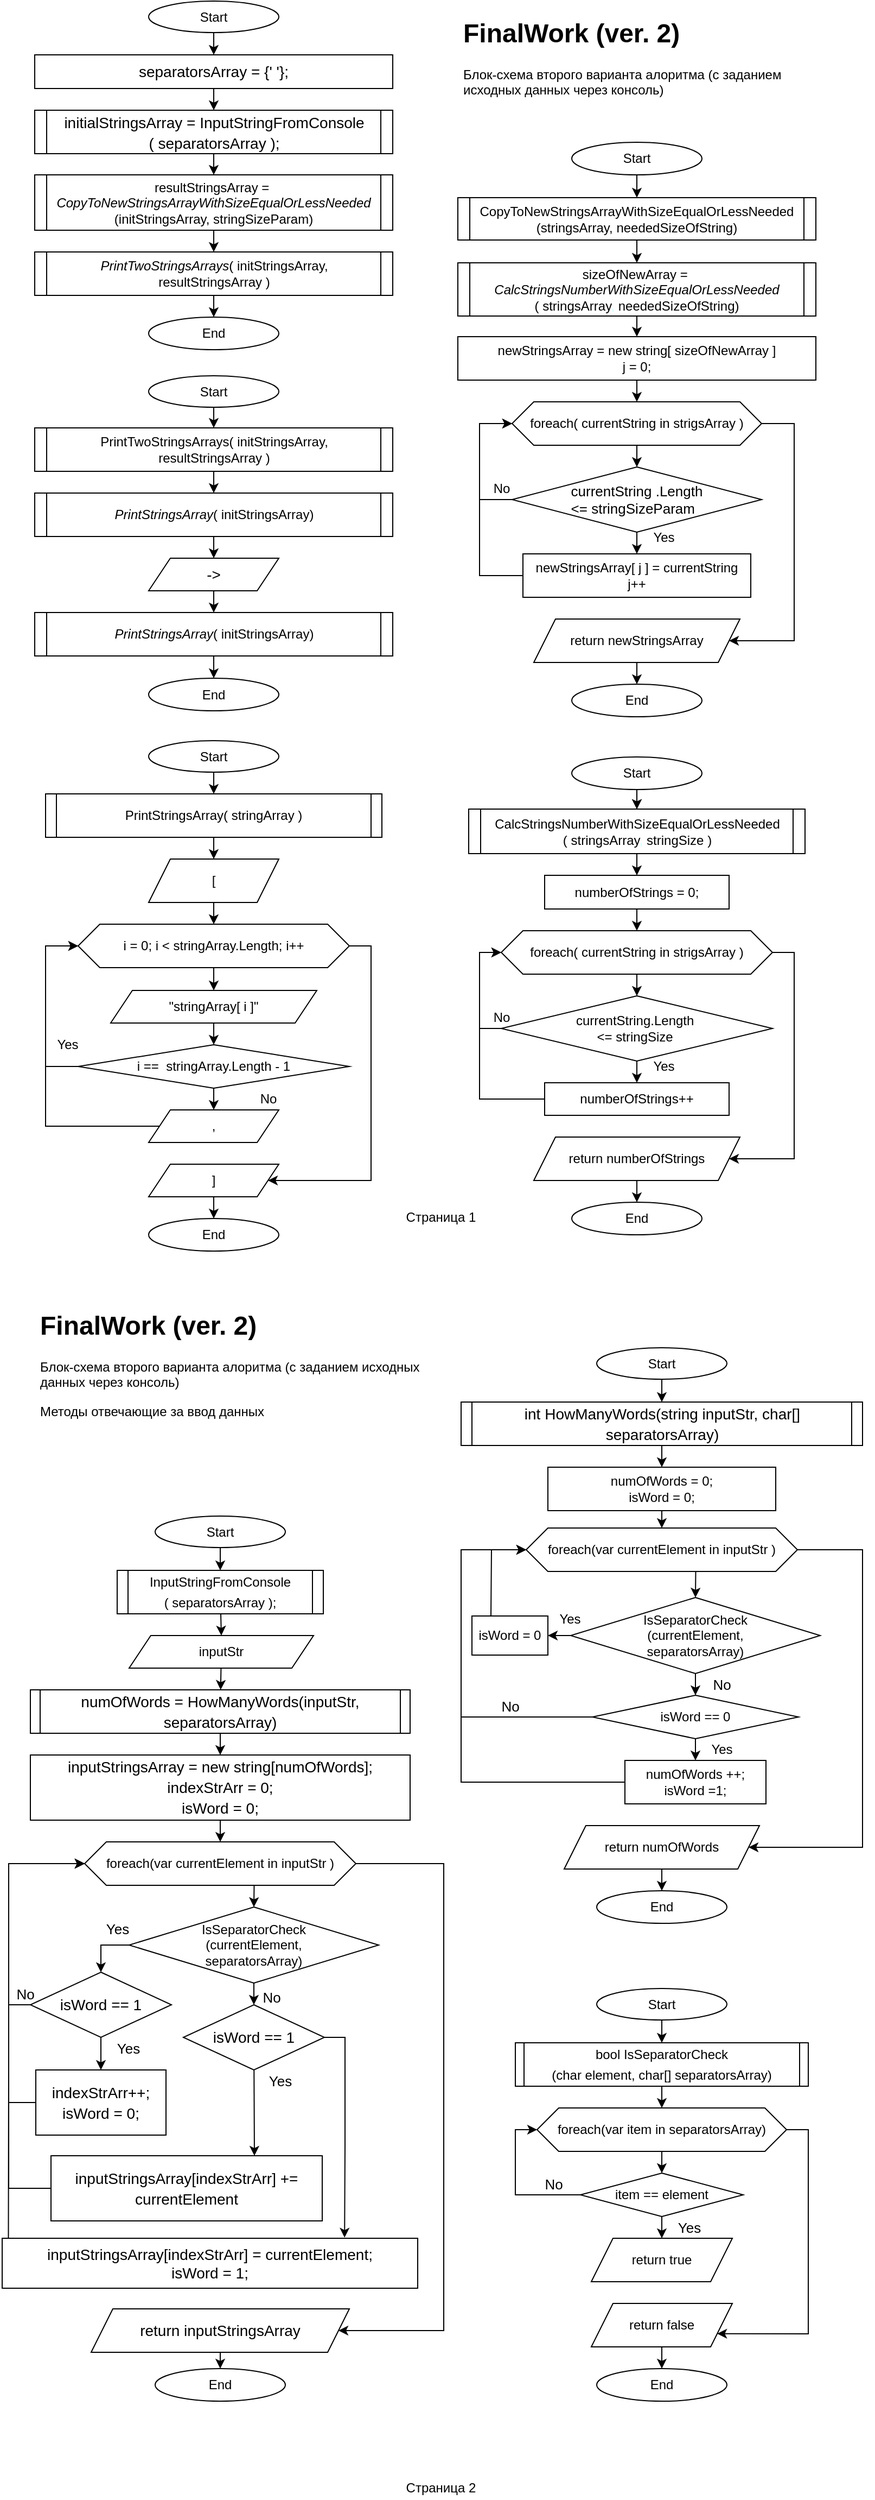 <mxfile version="16.5.1" type="device"><diagram id="_N6Oebj4FopppDtfHM_m" name="Page-1"><mxGraphModel dx="1566" dy="2202" grid="1" gridSize="10" guides="1" tooltips="1" connect="1" arrows="1" fold="1" page="1" pageScale="1" pageWidth="827" pageHeight="1169" math="0" shadow="0"><root><mxCell id="0"/><mxCell id="1" parent="0"/><mxCell id="147" value="" style="group;rounded=0;fontFamily=Helvetica;" parent="1" vertex="1" connectable="0"><mxGeometry x="440" y="-464" width="310" height="440" as="geometry"/></mxCell><mxCell id="9" value="&lt;span class=&quot;pl-en&quot;&gt;CalcStringsNumberWithSizeEqualOrLessNeeded&lt;br&gt;&lt;/span&gt;( stringsArray&lt;span style=&quot;color: rgb(204, 255, 255);&quot;&gt;,&amp;nbsp;&lt;/span&gt;&lt;span style=&quot;&quot;&gt;stringSize&amp;nbsp;&lt;/span&gt;)" style="shape=process;whiteSpace=wrap;html=1;backgroundOutline=1;size=0.034;rounded=0;fontFamily=Helvetica;" parent="147" vertex="1"><mxGeometry y="48" width="310" height="41" as="geometry"/></mxCell><mxCell id="24" value="numberOfStrings = 0;" style="whiteSpace=wrap;html=1;rounded=0;fontFamily=Helvetica;" parent="147" vertex="1"><mxGeometry x="70" y="109" width="170" height="31" as="geometry"/></mxCell><mxCell id="25" value="" style="edgeStyle=none;html=1;fontSize=12;rounded=0;fontFamily=Helvetica;" parent="147" source="9" target="24" edge="1"><mxGeometry relative="1" as="geometry"/></mxCell><mxCell id="30" value="foreach( currentString in strigsArray )" style="shape=hexagon;perimeter=hexagonPerimeter2;whiteSpace=wrap;html=1;fixedSize=1;labelBackgroundColor=none;fontSize=12;rounded=0;fontFamily=Helvetica;" parent="147" vertex="1"><mxGeometry x="30" y="160" width="250" height="40" as="geometry"/></mxCell><mxCell id="31" value="" style="edgeStyle=none;html=1;fontSize=12;rounded=0;fontFamily=Helvetica;" parent="147" source="24" target="30" edge="1"><mxGeometry relative="1" as="geometry"/></mxCell><mxCell id="42" style="edgeStyle=none;html=1;fontSize=12;exitX=0;exitY=0.5;exitDx=0;exitDy=0;entryX=0;entryY=0.5;entryDx=0;entryDy=0;rounded=0;fontFamily=Helvetica;" parent="147" source="32" target="30" edge="1"><mxGeometry relative="1" as="geometry"><mxPoint x="40" y="180" as="targetPoint"/><Array as="points"><mxPoint x="10" y="250"/><mxPoint x="10" y="180"/></Array></mxGeometry></mxCell><mxCell id="32" value="currentString.Length&amp;nbsp;&lt;br&gt;&amp;lt;=&amp;nbsp;&lt;span style=&quot;&quot;&gt;stringSize&lt;/span&gt;&amp;nbsp;" style="rhombus;whiteSpace=wrap;html=1;labelBackgroundColor=none;rounded=0;fontFamily=Helvetica;" parent="147" vertex="1"><mxGeometry x="30" y="220" width="250" height="60" as="geometry"/></mxCell><mxCell id="33" value="" style="edgeStyle=none;html=1;fontSize=12;rounded=0;fontFamily=Helvetica;" parent="147" source="30" target="32" edge="1"><mxGeometry relative="1" as="geometry"/></mxCell><mxCell id="45" style="edgeStyle=none;html=1;entryX=0;entryY=0.5;entryDx=0;entryDy=0;fontSize=12;exitX=0;exitY=0.5;exitDx=0;exitDy=0;rounded=0;fontFamily=Helvetica;" parent="147" source="34" target="30" edge="1"><mxGeometry relative="1" as="geometry"><Array as="points"><mxPoint x="10" y="315"/><mxPoint x="10" y="270"/><mxPoint x="10" y="220"/><mxPoint x="10" y="180"/></Array></mxGeometry></mxCell><mxCell id="34" value="&lt;span&gt;numberOfStrings++&lt;/span&gt;" style="whiteSpace=wrap;html=1;labelBackgroundColor=none;rounded=0;fontFamily=Helvetica;" parent="147" vertex="1"><mxGeometry x="70" y="300" width="170" height="30" as="geometry"/></mxCell><mxCell id="35" value="" style="edgeStyle=none;html=1;fontSize=12;rounded=0;fontFamily=Helvetica;" parent="147" source="32" target="34" edge="1"><mxGeometry relative="1" as="geometry"/></mxCell><mxCell id="36" value="Yes" style="text;html=1;strokeColor=none;fillColor=none;align=center;verticalAlign=middle;whiteSpace=wrap;rounded=0;labelBackgroundColor=none;fontSize=12;fontFamily=Helvetica;" parent="147" vertex="1"><mxGeometry x="150" y="270" width="60" height="30" as="geometry"/></mxCell><mxCell id="44" value="No" style="text;html=1;align=center;verticalAlign=middle;resizable=0;points=[];autosize=1;strokeColor=none;fillColor=none;fontSize=12;rounded=0;fontFamily=Helvetica;" parent="147" vertex="1"><mxGeometry x="15" y="230" width="30" height="20" as="geometry"/></mxCell><mxCell id="49" value="return numberOfStrings" style="shape=parallelogram;perimeter=parallelogramPerimeter;whiteSpace=wrap;html=1;fixedSize=1;labelBackgroundColor=none;rounded=0;fontFamily=Helvetica;" parent="147" vertex="1"><mxGeometry x="60" y="350" width="190" height="40" as="geometry"/></mxCell><mxCell id="50" value="" style="edgeStyle=none;html=1;fontSize=12;rounded=0;fontFamily=Helvetica;" parent="147" source="30" target="49" edge="1"><mxGeometry relative="1" as="geometry"><Array as="points"><mxPoint x="300" y="180"/><mxPoint x="300" y="270"/><mxPoint x="300" y="370"/></Array></mxGeometry></mxCell><mxCell id="61" value="" style="edgeStyle=none;html=1;fontSize=12;rounded=0;fontFamily=Helvetica;" parent="147" source="55" target="9" edge="1"><mxGeometry relative="1" as="geometry"/></mxCell><mxCell id="62" value="" style="edgeStyle=none;html=1;fontSize=12;rounded=0;fontFamily=Helvetica;" parent="147" source="55" target="9" edge="1"><mxGeometry relative="1" as="geometry"/></mxCell><mxCell id="55" value="Start" style="ellipse;whiteSpace=wrap;html=1;rounded=0;fontFamily=Helvetica;" parent="147" vertex="1"><mxGeometry x="95" width="120" height="30" as="geometry"/></mxCell><mxCell id="57" value="End" style="ellipse;whiteSpace=wrap;html=1;rounded=0;fontFamily=Helvetica;" parent="147" vertex="1"><mxGeometry x="95" y="410" width="120" height="30" as="geometry"/></mxCell><mxCell id="58" value="" style="edgeStyle=none;html=1;fontSize=12;rounded=0;fontFamily=Helvetica;" parent="147" source="49" target="57" edge="1"><mxGeometry relative="1" as="geometry"/></mxCell><mxCell id="148" value="" style="group;rounded=0;fontFamily=Helvetica;" parent="1" vertex="1" connectable="0"><mxGeometry x="430" y="-1030" width="330" height="529" as="geometry"/></mxCell><mxCell id="5" value="&lt;p&gt;&lt;span class=&quot;pl-en&quot;&gt;&lt;span class=&quot;pl-en&quot;&gt;sizeOfNewArray&lt;/span&gt;&amp;nbsp;=&amp;nbsp;&lt;br&gt;&lt;/span&gt;&lt;span class=&quot;pl-en&quot;&gt;&lt;i&gt;CalcStringsNumberWithSizeEqualOrLessNeeded&lt;br&gt;&lt;/i&gt;&lt;/span&gt;( stringsArray&lt;span style=&quot;color: rgb(204 , 255 , 255)&quot;&gt;,&amp;nbsp;&lt;/span&gt;neededSizeOfString&lt;span&gt;)&lt;/span&gt;&lt;/p&gt;" style="shape=process;whiteSpace=wrap;html=1;backgroundOutline=1;size=0.034;rounded=0;fontFamily=Helvetica;" parent="148" vertex="1"><mxGeometry y="111" width="330" height="49" as="geometry"/></mxCell><mxCell id="134" value="" style="edgeStyle=none;html=1;entryX=0.5;entryY=0;entryDx=0;entryDy=0;rounded=0;fontFamily=Helvetica;" parent="148" source="52" target="5" edge="1"><mxGeometry relative="1" as="geometry"><mxPoint x="165" y="120" as="targetPoint"/></mxGeometry></mxCell><mxCell id="52" value="&lt;span class=&quot;pl-en&quot;&gt;CopyToNewStringsArrayWithSizeEqualOrLessNeeded&lt;/span&gt;&lt;br&gt;(stringsArray,&amp;nbsp;&lt;font style=&quot;font-size: 12px&quot;&gt;neededSizeOfString&lt;/font&gt;&lt;span&gt;)&lt;/span&gt;" style="shape=process;whiteSpace=wrap;html=1;backgroundOutline=1;size=0.034;rounded=0;fontFamily=Helvetica;" parent="148" vertex="1"><mxGeometry y="51" width="330" height="39" as="geometry"/></mxCell><mxCell id="64" value="" style="edgeStyle=none;html=1;fontSize=12;rounded=0;fontFamily=Helvetica;" parent="148" source="63" target="52" edge="1"><mxGeometry relative="1" as="geometry"/></mxCell><mxCell id="63" value="Start" style="ellipse;whiteSpace=wrap;html=1;rounded=0;fontFamily=Helvetica;" parent="148" vertex="1"><mxGeometry x="105" width="120" height="30" as="geometry"/></mxCell><mxCell id="65" value="&lt;span&gt;newStringsArray = new string[&amp;nbsp;&lt;/span&gt;sizeOfNewArray&amp;nbsp;&lt;span&gt;]&lt;br&gt;j = 0;&lt;br&gt;&lt;/span&gt;" style="whiteSpace=wrap;html=1;rounded=0;fontFamily=Helvetica;" parent="148" vertex="1"><mxGeometry y="179" width="330" height="40" as="geometry"/></mxCell><mxCell id="146" value="" style="edgeStyle=none;html=1;rounded=0;fontFamily=Helvetica;" parent="148" source="5" target="65" edge="1"><mxGeometry relative="1" as="geometry"/></mxCell><mxCell id="73" value="foreach( currentString in strigsArray )" style="shape=hexagon;perimeter=hexagonPerimeter2;whiteSpace=wrap;html=1;fixedSize=1;labelBackgroundColor=none;fontSize=12;rounded=0;fontFamily=Helvetica;" parent="148" vertex="1"><mxGeometry x="50" y="239" width="230" height="40" as="geometry"/></mxCell><mxCell id="82" value="" style="edgeStyle=none;html=1;fontSize=12;rounded=0;fontFamily=Helvetica;" parent="148" source="65" target="73" edge="1"><mxGeometry relative="1" as="geometry"/></mxCell><mxCell id="75" style="edgeStyle=none;html=1;fontSize=12;exitX=0;exitY=0.5;exitDx=0;exitDy=0;entryX=0;entryY=0.5;entryDx=0;entryDy=0;rounded=0;fontFamily=Helvetica;" parent="148" source="76" target="73" edge="1"><mxGeometry relative="1" as="geometry"><mxPoint x="50" y="259" as="targetPoint"/><Array as="points"><mxPoint x="20" y="329"/><mxPoint x="20" y="259"/></Array></mxGeometry></mxCell><mxCell id="76" value="&lt;font style=&quot;font-size: 13px&quot;&gt;currentString&amp;nbsp;.Length &amp;lt;=&amp;nbsp;stringSizeParam&amp;nbsp;&amp;nbsp;&lt;/font&gt;" style="rhombus;whiteSpace=wrap;html=1;labelBackgroundColor=none;rounded=0;fontFamily=Helvetica;" parent="148" vertex="1"><mxGeometry x="50" y="299" width="230" height="60" as="geometry"/></mxCell><mxCell id="71" value="" style="edgeStyle=none;html=1;fontSize=12;rounded=0;fontFamily=Helvetica;" parent="148" source="73" target="76" edge="1"><mxGeometry relative="1" as="geometry"/></mxCell><mxCell id="77" style="edgeStyle=none;html=1;entryX=0;entryY=0.5;entryDx=0;entryDy=0;fontSize=12;exitX=0;exitY=0.5;exitDx=0;exitDy=0;rounded=0;fontFamily=Helvetica;" parent="148" source="78" target="73" edge="1"><mxGeometry relative="1" as="geometry"><Array as="points"><mxPoint x="20" y="399"/><mxPoint x="20" y="349"/><mxPoint x="20" y="299"/><mxPoint x="20" y="259"/></Array></mxGeometry></mxCell><mxCell id="78" value="newStringsArray[ j ] = currentString&lt;br&gt;j++" style="whiteSpace=wrap;html=1;labelBackgroundColor=none;rounded=0;fontFamily=Helvetica;" parent="148" vertex="1"><mxGeometry x="60" y="379" width="210" height="40" as="geometry"/></mxCell><mxCell id="74" value="" style="edgeStyle=none;html=1;fontSize=12;rounded=0;fontFamily=Helvetica;" parent="148" source="76" target="78" edge="1"><mxGeometry relative="1" as="geometry"/></mxCell><mxCell id="79" value="Yes" style="text;html=1;strokeColor=none;fillColor=none;align=center;verticalAlign=middle;whiteSpace=wrap;rounded=0;labelBackgroundColor=none;fontSize=12;fontFamily=Helvetica;" parent="148" vertex="1"><mxGeometry x="160" y="349" width="60" height="30" as="geometry"/></mxCell><mxCell id="80" value="No" style="text;html=1;align=center;verticalAlign=middle;resizable=0;points=[];autosize=1;strokeColor=none;fillColor=none;fontSize=12;rounded=0;fontFamily=Helvetica;" parent="148" vertex="1"><mxGeometry x="25" y="309" width="30" height="20" as="geometry"/></mxCell><mxCell id="81" value="return newStringsArray" style="shape=parallelogram;perimeter=parallelogramPerimeter;whiteSpace=wrap;html=1;fixedSize=1;labelBackgroundColor=none;rounded=0;fontFamily=Helvetica;" parent="148" vertex="1"><mxGeometry x="70" y="439" width="190" height="40" as="geometry"/></mxCell><mxCell id="72" value="" style="edgeStyle=none;html=1;fontSize=12;rounded=0;fontFamily=Helvetica;" parent="148" source="73" target="81" edge="1"><mxGeometry relative="1" as="geometry"><Array as="points"><mxPoint x="310" y="259"/><mxPoint x="310" y="349"/><mxPoint x="310" y="459"/></Array></mxGeometry></mxCell><mxCell id="86" value="End" style="ellipse;whiteSpace=wrap;html=1;rounded=0;fontFamily=Helvetica;" parent="148" vertex="1"><mxGeometry x="105" y="499" width="120" height="30" as="geometry"/></mxCell><mxCell id="87" value="" style="edgeStyle=none;html=1;fontSize=12;rounded=0;fontFamily=Helvetica;" parent="148" source="81" target="86" edge="1"><mxGeometry relative="1" as="geometry"/></mxCell><mxCell id="152" value="&lt;h1&gt;FinalWork (ver. 2)&lt;/h1&gt;&lt;p&gt;Блок-схема второго варианта алоритма (с заданием исходных данных через консоль)&lt;/p&gt;" style="text;html=1;strokeColor=none;fillColor=none;spacing=5;spacingTop=-20;whiteSpace=wrap;overflow=hidden;rounded=0;fontFamily=Helvetica;" parent="1" vertex="1"><mxGeometry x="430" y="-1150.5" width="330" height="89.5" as="geometry"/></mxCell><mxCell id="2" value="Start" style="ellipse;whiteSpace=wrap;html=1;rounded=0;fontFamily=Helvetica;" parent="1" vertex="1"><mxGeometry x="145" y="-1160" width="120" height="29" as="geometry"/></mxCell><mxCell id="4" value="" style="edgeStyle=none;html=1;entryX=0.5;entryY=0;entryDx=0;entryDy=0;rounded=0;fontFamily=Helvetica;" parent="1" source="2" target="159" edge="1"><mxGeometry relative="1" as="geometry"><mxPoint x="290" y="-1139.5" as="targetPoint"/></mxGeometry></mxCell><mxCell id="14" value="resultStringsArray =&amp;nbsp;&lt;br&gt;&lt;span class=&quot;pl-en&quot;&gt;&lt;i&gt;CopyToNewStringsArrayWithSizeEqualOrLessNeeded&lt;/i&gt;&lt;/span&gt;&lt;br&gt;(initStringsArray,&amp;nbsp;stringSizeParam)" style="shape=process;whiteSpace=wrap;html=1;backgroundOutline=1;size=0.034;rounded=0;fontFamily=Helvetica;" parent="1" vertex="1"><mxGeometry x="40" y="-1000" width="330" height="51" as="geometry"/></mxCell><mxCell id="128" value="" style="edgeStyle=none;html=1;rounded=0;fontFamily=Helvetica;" parent="1" target="14" edge="1"><mxGeometry relative="1" as="geometry"><mxPoint x="205" y="-1019" as="sourcePoint"/></mxGeometry></mxCell><mxCell id="20" value="&lt;i&gt;PrintTwoStringsArrays&lt;/i&gt;(&amp;nbsp;initStringsArray,&lt;br&gt;resultStringsArray&amp;nbsp;)" style="shape=process;whiteSpace=wrap;html=1;backgroundOutline=1;size=0.032;rounded=0;fontFamily=Helvetica;" parent="1" vertex="1"><mxGeometry x="40" y="-929" width="330" height="40" as="geometry"/></mxCell><mxCell id="132" value="" style="edgeStyle=none;html=1;rounded=0;fontFamily=Helvetica;" parent="1" source="14" target="20" edge="1"><mxGeometry relative="1" as="geometry"/></mxCell><mxCell id="22" value="End" style="ellipse;whiteSpace=wrap;html=1;rounded=0;fontFamily=Helvetica;" parent="1" vertex="1"><mxGeometry x="145" y="-869" width="120" height="30" as="geometry"/></mxCell><mxCell id="133" value="" style="edgeStyle=none;html=1;rounded=0;fontFamily=Helvetica;" parent="1" source="20" target="22" edge="1"><mxGeometry relative="1" as="geometry"/></mxCell><mxCell id="158" value="&lt;div style=&quot;font-size: 14px ; line-height: 19px&quot;&gt;initialStringsArray = InputStringFromConsole&lt;/div&gt;&lt;div style=&quot;font-size: 14px ; line-height: 19px&quot;&gt;( separatorsArray );&lt;/div&gt;" style="shape=process;whiteSpace=wrap;html=1;backgroundOutline=1;size=0.032;rounded=0;fontFamily=Helvetica;" parent="1" vertex="1"><mxGeometry x="40" y="-1059.5" width="330" height="40" as="geometry"/></mxCell><mxCell id="160" style="edgeStyle=none;html=1;entryX=0.5;entryY=0;entryDx=0;entryDy=0;fontFamily=Helvetica;fontColor=#FFFFFF;rounded=0;" parent="1" source="159" target="158" edge="1"><mxGeometry relative="1" as="geometry"/></mxCell><mxCell id="159" value="&lt;div style=&quot;font-size: 14px ; line-height: 19px&quot;&gt;&lt;font color=&quot;#000000&quot;&gt;separatorsArray = {' '};&lt;/font&gt;&lt;/div&gt;" style="rounded=0;whiteSpace=wrap;html=1;labelBackgroundColor=none;fontFamily=Helvetica;fontColor=#FFFFFF;" parent="1" vertex="1"><mxGeometry x="40" y="-1110.5" width="330" height="31" as="geometry"/></mxCell><mxCell id="207" value="" style="group;rounded=0;fontFamily=Helvetica;fontSize=12;" parent="1" vertex="1" connectable="0"><mxGeometry x="403" y="80" width="410" height="530" as="geometry"/></mxCell><mxCell id="230" style="edgeStyle=none;html=1;exitX=0.625;exitY=1;exitDx=0;exitDy=0;entryX=0.5;entryY=0;entryDx=0;entryDy=0;fontFamily=Helvetica;fontSize=13;fontColor=#000000;rounded=0;labelBackgroundColor=none;" parent="207" source="171" target="176" edge="1"><mxGeometry relative="1" as="geometry"/></mxCell><mxCell id="171" value="foreach(var currentElement in&amp;nbsp;&lt;font style=&quot;font-size: 12px&quot;&gt;&lt;span style=&quot;&quot;&gt;inputStr&lt;/span&gt;&amp;nbsp;&lt;/font&gt;)" style="shape=hexagon;perimeter=hexagonPerimeter2;whiteSpace=wrap;html=1;fixedSize=1;labelBackgroundColor=none;fontSize=12;rounded=0;fontColor=#000000;fontFamily=Helvetica;" parent="207" vertex="1"><mxGeometry x="90" y="166" width="250" height="40" as="geometry"/></mxCell><mxCell id="183" style="edgeStyle=none;html=1;entryX=0.5;entryY=0;entryDx=0;entryDy=0;fontFamily=Helvetica;fontSize=12;fontColor=#000000;rounded=0;labelBackgroundColor=none;" parent="207" source="173" target="171" edge="1"><mxGeometry relative="1" as="geometry"/></mxCell><mxCell id="173" value="&lt;span&gt;numOfWords = 0;&lt;br&gt;isWord = 0;&lt;br&gt;&lt;/span&gt;" style="whiteSpace=wrap;html=1;rounded=0;fontFamily=Helvetica;" parent="207" vertex="1"><mxGeometry x="110" y="110" width="210" height="40" as="geometry"/></mxCell><mxCell id="176" value="IsSeparatorCheck&lt;br&gt;(currentElement,&lt;br&gt;separatorsArray)&lt;span style=&quot;&quot;&gt;&lt;br&gt;&lt;/span&gt;" style="rhombus;whiteSpace=wrap;html=1;labelBackgroundColor=none;rounded=0;fontColor=#000000;fontFamily=Helvetica;" parent="207" vertex="1"><mxGeometry x="131" y="230" width="230" height="70" as="geometry"/></mxCell><mxCell id="190" style="edgeStyle=none;html=1;exitX=0;exitY=0.5;exitDx=0;exitDy=0;entryX=0;entryY=0.5;entryDx=0;entryDy=0;fontFamily=Helvetica;fontSize=12;fontColor=#000000;rounded=0;labelBackgroundColor=none;" parent="207" source="179" target="171" edge="1"><mxGeometry relative="1" as="geometry"><Array as="points"><mxPoint x="30" y="400"/><mxPoint x="30" y="300"/><mxPoint x="30" y="186"/></Array></mxGeometry></mxCell><mxCell id="179" value="&lt;span&gt;numOfWords ++;&lt;br&gt;isWord =1;&lt;br&gt;&lt;/span&gt;" style="whiteSpace=wrap;html=1;rounded=0;fontColor=#000000;labelBackgroundColor=none;fontFamily=Helvetica;" parent="207" vertex="1"><mxGeometry x="181" y="380" width="130" height="40" as="geometry"/></mxCell><mxCell id="182" style="edgeStyle=none;html=1;exitX=0.5;exitY=1;exitDx=0;exitDy=0;entryX=0.5;entryY=0;entryDx=0;entryDy=0;fontFamily=Helvetica;fontSize=12;fontColor=#000000;rounded=0;labelBackgroundColor=none;" parent="207" source="180" target="179" edge="1"><mxGeometry relative="1" as="geometry"/></mxCell><mxCell id="189" style="edgeStyle=none;html=1;exitX=0;exitY=0.5;exitDx=0;exitDy=0;fontFamily=Helvetica;fontSize=12;fontColor=#000000;entryX=0;entryY=0.5;entryDx=0;entryDy=0;rounded=0;labelBackgroundColor=none;" parent="207" source="180" target="171" edge="1"><mxGeometry relative="1" as="geometry"><mxPoint x="90" y="190" as="targetPoint"/><Array as="points"><mxPoint x="30" y="340"/><mxPoint x="30" y="270"/><mxPoint x="30" y="186"/></Array></mxGeometry></mxCell><mxCell id="180" value="isWord == 0" style="rhombus;whiteSpace=wrap;html=1;labelBackgroundColor=none;rounded=0;fontColor=#000000;fontFamily=Helvetica;" parent="207" vertex="1"><mxGeometry x="151" y="320" width="190" height="40" as="geometry"/></mxCell><mxCell id="181" style="edgeStyle=none;html=1;entryX=0.5;entryY=0;entryDx=0;entryDy=0;fontFamily=Helvetica;fontSize=12;fontColor=#000000;rounded=0;labelBackgroundColor=none;" parent="207" source="176" target="180" edge="1"><mxGeometry relative="1" as="geometry"/></mxCell><mxCell id="184" value="Yes" style="text;html=1;align=center;verticalAlign=middle;resizable=0;points=[];autosize=1;strokeColor=none;fillColor=none;fontSize=12;fontFamily=Helvetica;fontColor=#000000;rounded=0;labelBackgroundColor=none;" parent="207" vertex="1"><mxGeometry x="110" y="240" width="40" height="20" as="geometry"/></mxCell><mxCell id="185" value="Yes" style="text;html=1;align=center;verticalAlign=middle;resizable=0;points=[];autosize=1;strokeColor=none;fillColor=none;fontSize=12;fontFamily=Helvetica;fontColor=#000000;rounded=0;labelBackgroundColor=none;" parent="207" vertex="1"><mxGeometry x="250" y="360" width="40" height="20" as="geometry"/></mxCell><mxCell id="188" style="edgeStyle=none;html=1;exitX=0.25;exitY=0;exitDx=0;exitDy=0;entryX=0;entryY=0.5;entryDx=0;entryDy=0;fontFamily=Helvetica;fontSize=12;fontColor=#000000;rounded=0;labelBackgroundColor=none;" parent="207" source="186" target="171" edge="1"><mxGeometry relative="1" as="geometry"><Array as="points"><mxPoint x="58" y="186"/></Array></mxGeometry></mxCell><mxCell id="186" value="&lt;span style=&quot;font-size: 12px; font-style: normal; font-weight: 400; letter-spacing: normal; text-align: center; text-indent: 0px; text-transform: none; word-spacing: 0px; display: inline; float: none;&quot;&gt;isWord = 0&lt;/span&gt;" style="whiteSpace=wrap;html=1;labelBackgroundColor=none;rounded=0;fontColor=#000000;fontFamily=Helvetica;" parent="207" vertex="1"><mxGeometry x="40" y="247" width="70" height="36" as="geometry"/></mxCell><mxCell id="187" value="" style="edgeStyle=none;html=1;fontFamily=Helvetica;fontSize=12;fontColor=#000000;rounded=0;labelBackgroundColor=none;" parent="207" source="176" target="186" edge="1"><mxGeometry relative="1" as="geometry"/></mxCell><mxCell id="195" style="edgeStyle=none;html=1;entryX=0.5;entryY=0;entryDx=0;entryDy=0;fontFamily=Helvetica;fontSize=12;fontColor=#FFFFFF;rounded=0;" parent="207" source="194" target="173" edge="1"><mxGeometry relative="1" as="geometry"/></mxCell><mxCell id="194" value="&lt;div style=&quot;font-size: 14px; line-height: 19px;&quot;&gt;&lt;font color=&quot;#000000&quot;&gt;int HowManyWords(string inputStr, char[] separatorsArray)&lt;/font&gt;&lt;/div&gt;" style="shape=process;whiteSpace=wrap;html=1;backgroundOutline=1;labelBackgroundColor=none;fontFamily=Helvetica;fontSize=12;fontColor=#FFFFFF;size=0.026;rounded=0;" parent="207" vertex="1"><mxGeometry x="30" y="50" width="370" height="40" as="geometry"/></mxCell><mxCell id="198" value="" style="edgeStyle=none;html=1;fontFamily=Helvetica;fontSize=12;fontColor=#FFFFFF;rounded=0;" parent="207" source="197" target="194" edge="1"><mxGeometry relative="1" as="geometry"/></mxCell><mxCell id="197" value="Start" style="ellipse;whiteSpace=wrap;html=1;rounded=0;fontFamily=Helvetica;" parent="207" vertex="1"><mxGeometry x="155" width="120" height="29" as="geometry"/></mxCell><mxCell id="199" value="return numOfWords" style="shape=parallelogram;perimeter=parallelogramPerimeter;whiteSpace=wrap;html=1;fixedSize=1;labelBackgroundColor=none;rounded=0;fontColor=#000000;fontFamily=Helvetica;" parent="207" vertex="1"><mxGeometry x="125" y="440" width="180" height="40" as="geometry"/></mxCell><mxCell id="192" value="" style="edgeStyle=none;html=1;fontFamily=Helvetica;fontSize=12;fontColor=#000000;entryX=1;entryY=0.5;entryDx=0;entryDy=0;rounded=0;labelBackgroundColor=none;" parent="207" source="171" target="199" edge="1"><mxGeometry relative="1" as="geometry"><mxPoint x="275" y="470" as="targetPoint"/><Array as="points"><mxPoint x="400" y="186"/><mxPoint x="400" y="360"/><mxPoint x="400" y="460"/></Array><mxPoint x="347" y="186" as="sourcePoint"/></mxGeometry></mxCell><mxCell id="200" value="End" style="ellipse;whiteSpace=wrap;html=1;rounded=0;fontColor=#000000;labelBackgroundColor=none;fontFamily=Helvetica;" parent="207" vertex="1"><mxGeometry x="155" y="500" width="120" height="30" as="geometry"/></mxCell><mxCell id="201" value="" style="edgeStyle=none;html=1;fontFamily=Helvetica;fontSize=12;fontColor=#000000;rounded=0;labelBackgroundColor=none;" parent="207" source="199" target="200" edge="1"><mxGeometry relative="1" as="geometry"/></mxCell><mxCell id="205" value="&lt;font style=&quot;font-size: 13px&quot;&gt;No&lt;/font&gt;" style="text;html=1;align=center;verticalAlign=middle;resizable=0;points=[];autosize=1;strokeColor=none;fillColor=none;fontSize=12;fontFamily=Helvetica;fontColor=#000000;rounded=0;labelBackgroundColor=none;" parent="207" vertex="1"><mxGeometry x="255" y="300" width="30" height="20" as="geometry"/></mxCell><mxCell id="206" value="&lt;font style=&quot;font-size: 13px&quot;&gt;No&lt;/font&gt;" style="text;html=1;align=center;verticalAlign=middle;resizable=0;points=[];autosize=1;strokeColor=none;fillColor=none;fontSize=12;fontFamily=Helvetica;fontColor=#000000;rounded=0;labelBackgroundColor=none;" parent="207" vertex="1"><mxGeometry x="60" y="320" width="30" height="20" as="geometry"/></mxCell><mxCell id="224" value="" style="group;rounded=0;fontColor=#000000;labelBackgroundColor=none;fontFamily=Helvetica;" parent="1" vertex="1" connectable="0"><mxGeometry x="483" y="670" width="270" height="380" as="geometry"/></mxCell><mxCell id="193" value="&lt;div style=&quot;line-height: 19px&quot;&gt;&lt;font&gt;bool IsSeparatorCheck&lt;/font&gt;&lt;/div&gt;&lt;div style=&quot;line-height: 19px&quot;&gt;&lt;font&gt;(char element,&amp;nbsp;&lt;/font&gt;&lt;span&gt;char[] separatorsArray)&lt;/span&gt;&lt;/div&gt;" style="shape=process;whiteSpace=wrap;html=1;backgroundOutline=1;labelBackgroundColor=none;fontFamily=Helvetica;fontSize=12;fontColor=#000000;size=0.03;rounded=0;" parent="224" vertex="1"><mxGeometry y="50" width="270" height="40" as="geometry"/></mxCell><mxCell id="204" value="" style="edgeStyle=none;html=1;fontFamily=Helvetica;fontSize=12;fontColor=#000000;rounded=0;labelBackgroundColor=none;" parent="224" source="196" target="193" edge="1"><mxGeometry relative="1" as="geometry"/></mxCell><mxCell id="196" value="Start" style="ellipse;whiteSpace=wrap;html=1;rounded=0;fontColor=#000000;labelBackgroundColor=none;fontFamily=Helvetica;" parent="224" vertex="1"><mxGeometry x="75" width="120" height="29" as="geometry"/></mxCell><mxCell id="208" value="foreach(var item in&amp;nbsp;separatorsArray)" style="shape=hexagon;perimeter=hexagonPerimeter2;whiteSpace=wrap;html=1;fixedSize=1;labelBackgroundColor=none;fontSize=12;rounded=0;fontColor=#000000;fontFamily=Helvetica;" parent="224" vertex="1"><mxGeometry x="20" y="110" width="230" height="40" as="geometry"/></mxCell><mxCell id="209" value="" style="edgeStyle=none;html=1;fontFamily=Helvetica;fontSize=13;fontColor=#000000;rounded=0;labelBackgroundColor=none;" parent="224" source="193" target="208" edge="1"><mxGeometry relative="1" as="geometry"/></mxCell><mxCell id="215" style="edgeStyle=none;html=1;exitX=0;exitY=0.5;exitDx=0;exitDy=0;entryX=0;entryY=0.5;entryDx=0;entryDy=0;fontFamily=Helvetica;fontSize=13;fontColor=#000000;rounded=0;labelBackgroundColor=none;" parent="224" source="210" target="208" edge="1"><mxGeometry relative="1" as="geometry"><Array as="points"><mxPoint y="190"/><mxPoint y="160"/><mxPoint y="130"/></Array></mxGeometry></mxCell><mxCell id="210" value="item == element" style="rhombus;whiteSpace=wrap;html=1;labelBackgroundColor=none;rounded=0;fontColor=#000000;fontFamily=Helvetica;" parent="224" vertex="1"><mxGeometry x="60" y="170" width="150" height="40" as="geometry"/></mxCell><mxCell id="211" value="" style="edgeStyle=none;html=1;fontFamily=Helvetica;fontSize=13;fontColor=#000000;rounded=0;labelBackgroundColor=none;" parent="224" source="208" target="210" edge="1"><mxGeometry relative="1" as="geometry"/></mxCell><mxCell id="212" value="return true" style="shape=parallelogram;perimeter=parallelogramPerimeter;whiteSpace=wrap;html=1;fixedSize=1;labelBackgroundColor=none;rounded=0;fontColor=#000000;fontFamily=Helvetica;" parent="224" vertex="1"><mxGeometry x="70" y="230" width="130" height="40" as="geometry"/></mxCell><mxCell id="213" value="" style="edgeStyle=none;html=1;fontFamily=Helvetica;fontSize=13;fontColor=#000000;rounded=0;labelBackgroundColor=none;" parent="224" source="210" target="212" edge="1"><mxGeometry relative="1" as="geometry"/></mxCell><mxCell id="214" value="Yes" style="text;html=1;align=center;verticalAlign=middle;resizable=0;points=[];autosize=1;strokeColor=none;fillColor=none;fontSize=13;fontFamily=Helvetica;fontColor=#000000;rounded=0;labelBackgroundColor=none;" parent="224" vertex="1"><mxGeometry x="140" y="210" width="40" height="20" as="geometry"/></mxCell><mxCell id="216" value="No" style="text;html=1;align=center;verticalAlign=middle;resizable=0;points=[];autosize=1;strokeColor=none;fillColor=none;fontSize=13;fontFamily=Helvetica;fontColor=#000000;rounded=0;labelBackgroundColor=none;" parent="224" vertex="1"><mxGeometry x="20" y="170" width="30" height="20" as="geometry"/></mxCell><mxCell id="220" value="return false" style="shape=parallelogram;perimeter=parallelogramPerimeter;whiteSpace=wrap;html=1;fixedSize=1;labelBackgroundColor=none;rounded=0;fontColor=#000000;fontFamily=Helvetica;" parent="224" vertex="1"><mxGeometry x="70" y="290" width="130" height="40" as="geometry"/></mxCell><mxCell id="221" style="edgeStyle=none;html=1;exitX=1;exitY=0.5;exitDx=0;exitDy=0;entryX=1;entryY=0.75;entryDx=0;entryDy=0;fontFamily=Helvetica;fontSize=13;fontColor=#000000;rounded=0;labelBackgroundColor=none;" parent="224" source="208" target="220" edge="1"><mxGeometry relative="1" as="geometry"><Array as="points"><mxPoint x="270" y="130"/><mxPoint x="270" y="240"/><mxPoint x="270" y="318"/></Array></mxGeometry></mxCell><mxCell id="222" value="End" style="ellipse;whiteSpace=wrap;html=1;rounded=0;fontColor=#000000;labelBackgroundColor=none;fontFamily=Helvetica;" parent="224" vertex="1"><mxGeometry x="75" y="350" width="120" height="30" as="geometry"/></mxCell><mxCell id="223" value="" style="edgeStyle=none;html=1;fontFamily=Helvetica;fontSize=13;fontColor=#000000;rounded=0;labelBackgroundColor=none;" parent="224" source="220" target="222" edge="1"><mxGeometry relative="1" as="geometry"/></mxCell><mxCell id="262" value="" style="group;rounded=0;fontColor=#000000;fontFamily=Helvetica;" parent="1" vertex="1" connectable="0"><mxGeometry x="10" y="235" width="407" height="815" as="geometry"/></mxCell><mxCell id="161" value="Start" style="ellipse;whiteSpace=wrap;html=1;rounded=0;fontFamily=Helvetica;" parent="262" vertex="1"><mxGeometry x="141" width="120" height="29" as="geometry"/></mxCell><mxCell id="162" value="&lt;div style=&quot;line-height: 19px&quot;&gt;&lt;font style=&quot;font-size: 12px&quot;&gt;InputStringFromConsole&lt;/font&gt;&lt;/div&gt;&lt;div style=&quot;line-height: 19px&quot;&gt;&lt;font style=&quot;font-size: 12px&quot;&gt;( separatorsArray );&lt;/font&gt;&lt;/div&gt;" style="shape=process;whiteSpace=wrap;html=1;backgroundOutline=1;size=0.053;rounded=0;fontFamily=Helvetica;" parent="262" vertex="1"><mxGeometry x="106" y="50" width="190" height="40" as="geometry"/></mxCell><mxCell id="163" style="edgeStyle=none;html=1;entryX=0.5;entryY=0;entryDx=0;entryDy=0;fontFamily=Helvetica;fontColor=#FFFFFF;rounded=0;" parent="262" source="161" target="162" edge="1"><mxGeometry relative="1" as="geometry"/></mxCell><mxCell id="168" value="&lt;p style=&quot;line-height: 19px;&quot;&gt;&lt;font style=&quot;font-size: 12px&quot; color=&quot;#000000&quot;&gt;inputStr&lt;/font&gt;&lt;/p&gt;" style="shape=parallelogram;perimeter=parallelogramPerimeter;whiteSpace=wrap;html=1;fixedSize=1;labelBackgroundColor=none;fontFamily=Helvetica;fontColor=#FFFFFF;rounded=0;" parent="262" vertex="1"><mxGeometry x="117" y="110" width="170" height="30" as="geometry"/></mxCell><mxCell id="167" style="edgeStyle=none;html=1;entryX=0.5;entryY=0;entryDx=0;entryDy=0;fontFamily=Helvetica;fontColor=#FFFFFF;rounded=0;" parent="262" source="162" target="168" edge="1"><mxGeometry relative="1" as="geometry"><mxPoint x="201" y="110" as="targetPoint"/></mxGeometry></mxCell><mxCell id="225" value="&lt;div style=&quot;font-size: 14px; line-height: 19px;&quot;&gt;&lt;font color=&quot;#000000&quot;&gt;&lt;span style=&quot;&quot;&gt;numOfWords =&amp;nbsp;&lt;/span&gt;HowManyWords(inputStr, separatorsArray)&lt;/font&gt;&lt;/div&gt;" style="shape=process;whiteSpace=wrap;html=1;backgroundOutline=1;labelBackgroundColor=none;fontFamily=Helvetica;fontSize=12;fontColor=#FFFFFF;size=0.026;rounded=0;" parent="262" vertex="1"><mxGeometry x="26" y="160" width="350" height="40" as="geometry"/></mxCell><mxCell id="226" value="" style="edgeStyle=none;html=1;fontFamily=Helvetica;fontSize=13;fontColor=#FFFFFF;rounded=0;" parent="262" source="168" target="225" edge="1"><mxGeometry relative="1" as="geometry"/></mxCell><mxCell id="227" value="&lt;div style=&quot;font-size: 14px; line-height: 19px;&quot;&gt;&lt;font color=&quot;#000000&quot;&gt;inputStringsArray = new string[numOfWords];&lt;/font&gt;&lt;/div&gt;&lt;div style=&quot;font-size: 14px; line-height: 19px;&quot;&gt;&lt;div style=&quot;line-height: 19px;&quot;&gt;&lt;div&gt;&lt;font color=&quot;#000000&quot;&gt;indexStrArr = 0;&lt;/font&gt;&lt;/div&gt;&lt;div&gt;&lt;font color=&quot;#000000&quot;&gt;isWord = 0;&lt;/font&gt;&lt;/div&gt;&lt;/div&gt;&lt;/div&gt;" style="whiteSpace=wrap;html=1;fontColor=#FFFFFF;labelBackgroundColor=none;rounded=0;fontFamily=Helvetica;" parent="262" vertex="1"><mxGeometry x="26" y="220" width="350" height="60" as="geometry"/></mxCell><mxCell id="228" value="" style="edgeStyle=none;html=1;fontFamily=Helvetica;fontSize=13;fontColor=#FFFFFF;rounded=0;" parent="262" source="225" target="227" edge="1"><mxGeometry relative="1" as="geometry"/></mxCell><mxCell id="231" value="foreach(var currentElement in&amp;nbsp;&lt;font style=&quot;font-size: 12px&quot;&gt;&lt;span style=&quot;&quot;&gt;inputStr&lt;/span&gt;&amp;nbsp;&lt;/font&gt;)" style="shape=hexagon;perimeter=hexagonPerimeter2;whiteSpace=wrap;html=1;fixedSize=1;labelBackgroundColor=none;fontSize=12;rounded=0;fontFamily=Helvetica;" parent="262" vertex="1"><mxGeometry x="76" y="300" width="250" height="40" as="geometry"/></mxCell><mxCell id="232" style="edgeStyle=none;html=1;exitX=0.5;exitY=1;exitDx=0;exitDy=0;entryX=0.5;entryY=0;entryDx=0;entryDy=0;fontFamily=Helvetica;fontSize=13;fontColor=#FFFFFF;rounded=0;" parent="262" source="227" target="231" edge="1"><mxGeometry relative="1" as="geometry"/></mxCell><mxCell id="233" value="IsSeparatorCheck&lt;br&gt;(currentElement,&lt;br&gt;separatorsArray)&lt;span style=&quot;&quot;&gt;&lt;br&gt;&lt;/span&gt;" style="rhombus;whiteSpace=wrap;html=1;labelBackgroundColor=none;rounded=0;fontColor=#000000;fontFamily=Helvetica;" parent="262" vertex="1"><mxGeometry x="117" y="360" width="230" height="70" as="geometry"/></mxCell><mxCell id="234" style="edgeStyle=none;html=1;exitX=0.625;exitY=1;exitDx=0;exitDy=0;entryX=0.5;entryY=0;entryDx=0;entryDy=0;fontFamily=Helvetica;fontSize=13;fontColor=#000000;rounded=0;labelBackgroundColor=none;" parent="262" source="231" target="233" edge="1"><mxGeometry relative="1" as="geometry"/></mxCell><mxCell id="243" style="edgeStyle=none;html=1;entryX=0;entryY=0.5;entryDx=0;entryDy=0;fontFamily=Helvetica;fontSize=13;fontColor=#000000;exitX=0;exitY=0.5;exitDx=0;exitDy=0;rounded=0;labelBackgroundColor=none;" parent="262" source="235" target="231" edge="1"><mxGeometry relative="1" as="geometry"><Array as="points"><mxPoint x="6" y="450"/><mxPoint x="6" y="380"/><mxPoint x="6" y="320"/></Array></mxGeometry></mxCell><mxCell id="235" value="&lt;div style=&quot;font-size: 14px; line-height: 19px;&quot;&gt;&lt;font&gt;isWord == 1&lt;/font&gt;&lt;/div&gt;" style="rhombus;whiteSpace=wrap;html=1;labelBackgroundColor=none;fontFamily=Helvetica;fontSize=13;fontColor=#000000;rounded=0;" parent="262" vertex="1"><mxGeometry x="26" y="420" width="130" height="60" as="geometry"/></mxCell><mxCell id="237" style="edgeStyle=none;html=1;entryX=0.5;entryY=0;entryDx=0;entryDy=0;fontFamily=Helvetica;fontSize=13;fontColor=#000000;rounded=0;labelBackgroundColor=none;" parent="262" source="233" target="235" edge="1"><mxGeometry relative="1" as="geometry"><Array as="points"><mxPoint x="91" y="395"/></Array></mxGeometry></mxCell><mxCell id="236" value="&lt;div style=&quot;font-size: 14px; line-height: 19px;&quot;&gt;&lt;font&gt;isWord == 1&lt;/font&gt;&lt;/div&gt;" style="rhombus;whiteSpace=wrap;html=1;labelBackgroundColor=none;fontFamily=Helvetica;fontSize=13;fontColor=#000000;rounded=0;" parent="262" vertex="1"><mxGeometry x="167" y="450" width="130" height="60" as="geometry"/></mxCell><mxCell id="245" style="edgeStyle=none;html=1;exitX=0.5;exitY=1;exitDx=0;exitDy=0;entryX=0.5;entryY=0;entryDx=0;entryDy=0;fontFamily=Helvetica;fontSize=13;fontColor=#000000;rounded=0;labelBackgroundColor=none;" parent="262" source="233" target="236" edge="1"><mxGeometry relative="1" as="geometry"/></mxCell><mxCell id="238" value="Yes" style="text;html=1;align=center;verticalAlign=middle;resizable=0;points=[];autosize=1;strokeColor=none;fillColor=none;fontSize=13;fontFamily=Helvetica;fontColor=#000000;rounded=0;labelBackgroundColor=none;" parent="262" vertex="1"><mxGeometry x="86" y="370" width="40" height="20" as="geometry"/></mxCell><mxCell id="241" style="edgeStyle=none;html=1;exitX=0;exitY=0.5;exitDx=0;exitDy=0;entryX=0;entryY=0.5;entryDx=0;entryDy=0;fontFamily=Helvetica;fontSize=13;fontColor=#000000;rounded=0;labelBackgroundColor=none;" parent="262" source="239" target="231" edge="1"><mxGeometry relative="1" as="geometry"><Array as="points"><mxPoint x="6" y="540"/><mxPoint x="6" y="440"/><mxPoint x="6" y="320"/></Array></mxGeometry></mxCell><mxCell id="239" value="&lt;div style=&quot;font-size: 14px; line-height: 19px;&quot;&gt;&lt;div&gt;&lt;font&gt;indexStrArr++;&lt;/font&gt;&lt;/div&gt;&lt;div&gt;&lt;font&gt;isWord = 0;&lt;/font&gt;&lt;/div&gt;&lt;/div&gt;" style="whiteSpace=wrap;html=1;fontSize=13;fontFamily=Helvetica;fontColor=#000000;labelBackgroundColor=none;rounded=0;" parent="262" vertex="1"><mxGeometry x="31" y="510" width="120" height="60" as="geometry"/></mxCell><mxCell id="240" value="" style="edgeStyle=none;html=1;fontFamily=Helvetica;fontSize=13;fontColor=#000000;rounded=0;labelBackgroundColor=none;" parent="262" source="235" target="239" edge="1"><mxGeometry relative="1" as="geometry"/></mxCell><mxCell id="242" value="Yes" style="text;html=1;align=center;verticalAlign=middle;resizable=0;points=[];autosize=1;strokeColor=none;fillColor=none;fontSize=13;fontFamily=Helvetica;fontColor=#000000;rounded=0;labelBackgroundColor=none;" parent="262" vertex="1"><mxGeometry x="96" y="480" width="40" height="20" as="geometry"/></mxCell><mxCell id="244" value="No" style="text;html=1;align=center;verticalAlign=middle;resizable=0;points=[];autosize=1;strokeColor=none;fillColor=none;fontSize=13;fontFamily=Helvetica;fontColor=#000000;rounded=0;labelBackgroundColor=none;" parent="262" vertex="1"><mxGeometry x="6" y="430" width="30" height="20" as="geometry"/></mxCell><mxCell id="246" value="No" style="text;html=1;align=center;verticalAlign=middle;resizable=0;points=[];autosize=1;strokeColor=none;fillColor=none;fontSize=13;fontFamily=Helvetica;fontColor=#000000;rounded=0;labelBackgroundColor=none;" parent="262" vertex="1"><mxGeometry x="233" y="433" width="30" height="20" as="geometry"/></mxCell><mxCell id="250" style="edgeStyle=none;html=1;entryX=0;entryY=0.5;entryDx=0;entryDy=0;fontFamily=Helvetica;fontSize=13;fontColor=#000000;exitX=0;exitY=0.5;exitDx=0;exitDy=0;rounded=0;labelBackgroundColor=none;" parent="262" source="247" target="231" edge="1"><mxGeometry relative="1" as="geometry"><Array as="points"><mxPoint x="6" y="619"/><mxPoint x="6" y="470"/><mxPoint x="6" y="320"/></Array></mxGeometry></mxCell><mxCell id="247" value="&lt;div style=&quot;font-size: 14px; line-height: 19px;&quot;&gt;&lt;font&gt;inputStringsArray[indexStrArr] += currentElement&lt;/font&gt;&lt;/div&gt;" style="whiteSpace=wrap;html=1;fontSize=13;fontFamily=Helvetica;fontColor=#000000;labelBackgroundColor=none;rounded=0;" parent="262" vertex="1"><mxGeometry x="45" y="589" width="250" height="60" as="geometry"/></mxCell><mxCell id="248" value="" style="edgeStyle=none;html=1;fontFamily=Helvetica;fontSize=13;fontColor=#000000;entryX=0.75;entryY=0;entryDx=0;entryDy=0;rounded=0;labelBackgroundColor=none;" parent="262" source="236" target="247" edge="1"><mxGeometry relative="1" as="geometry"/></mxCell><mxCell id="249" value="Yes" style="text;html=1;align=center;verticalAlign=middle;resizable=0;points=[];autosize=1;strokeColor=none;fillColor=none;fontSize=13;fontFamily=Helvetica;fontColor=#000000;rounded=0;labelBackgroundColor=none;" parent="262" vertex="1"><mxGeometry x="236" y="510" width="40" height="20" as="geometry"/></mxCell><mxCell id="253" style="edgeStyle=none;html=1;exitX=0.015;exitY=0.026;exitDx=0;exitDy=0;entryX=0;entryY=0.5;entryDx=0;entryDy=0;fontFamily=Helvetica;fontSize=13;fontColor=#000000;exitPerimeter=0;rounded=0;labelBackgroundColor=none;" parent="262" source="251" target="231" edge="1"><mxGeometry relative="1" as="geometry"><Array as="points"><mxPoint x="6" y="500"/><mxPoint x="6" y="320"/></Array></mxGeometry></mxCell><mxCell id="251" value="&lt;font&gt;&lt;span style=&quot;font-size: 14px;&quot;&gt;inputStringsArray[indexStrArr] = currentElement;&lt;br&gt;&lt;/span&gt;&lt;span style=&quot;font-size: 14px;&quot;&gt;isWord = 1;&lt;/span&gt;&lt;/font&gt;&lt;span style=&quot;font-size: 14px;&quot;&gt;&lt;br&gt;&lt;/span&gt;" style="whiteSpace=wrap;html=1;fontSize=13;fontFamily=Helvetica;fontColor=#000000;labelBackgroundColor=none;rounded=0;" parent="262" vertex="1"><mxGeometry y="665" width="383" height="46" as="geometry"/></mxCell><mxCell id="252" value="" style="edgeStyle=none;html=1;fontFamily=Helvetica;fontSize=13;fontColor=#000000;exitX=1;exitY=0.5;exitDx=0;exitDy=0;entryX=0.824;entryY=-0.013;entryDx=0;entryDy=0;entryPerimeter=0;rounded=0;labelBackgroundColor=none;" parent="262" source="236" target="251" edge="1"><mxGeometry relative="1" as="geometry"><mxPoint x="316" y="650" as="targetPoint"/><Array as="points"><mxPoint x="316" y="480"/><mxPoint x="316" y="580"/></Array></mxGeometry></mxCell><mxCell id="255" value="&lt;span style=&quot;font-size: 14px; font-style: normal; font-weight: 400; letter-spacing: normal; text-align: center; text-indent: 0px; text-transform: none; word-spacing: 0px; display: inline; float: none;&quot;&gt;&lt;font&gt;return inputStringsArray&lt;/font&gt;&lt;/span&gt;" style="shape=parallelogram;perimeter=parallelogramPerimeter;whiteSpace=wrap;html=1;fixedSize=1;labelBackgroundColor=none;fontFamily=Helvetica;fontSize=13;fontColor=#000000;rounded=0;" parent="262" vertex="1"><mxGeometry x="82" y="730" width="238" height="40" as="geometry"/></mxCell><mxCell id="254" style="edgeStyle=none;html=1;fontFamily=Helvetica;fontSize=13;fontColor=#000000;exitX=1;exitY=0.5;exitDx=0;exitDy=0;entryX=1;entryY=0.5;entryDx=0;entryDy=0;rounded=0;labelBackgroundColor=none;" parent="262" source="231" target="255" edge="1"><mxGeometry relative="1" as="geometry"><mxPoint x="236" y="780" as="targetPoint"/><Array as="points"><mxPoint x="407" y="320"/><mxPoint x="407" y="750"/></Array></mxGeometry></mxCell><mxCell id="256" value="End" style="ellipse;whiteSpace=wrap;html=1;rounded=0;fontColor=#000000;labelBackgroundColor=none;fontFamily=Helvetica;" parent="262" vertex="1"><mxGeometry x="141" y="785" width="120" height="30" as="geometry"/></mxCell><mxCell id="257" value="" style="edgeStyle=none;html=1;fontFamily=Helvetica;fontSize=13;fontColor=#000000;entryX=0.5;entryY=0;entryDx=0;entryDy=0;rounded=0;labelBackgroundColor=none;" parent="262" source="255" target="256" edge="1"><mxGeometry relative="1" as="geometry"><mxPoint x="201" y="790" as="targetPoint"/></mxGeometry></mxCell><mxCell id="264" value="" style="group;rounded=0;fontFamily=Helvetica;" parent="1" vertex="1" connectable="0"><mxGeometry x="50" y="-479" width="470" height="470" as="geometry"/></mxCell><mxCell id="265" value="PrintStringsArray( stringArray )" style="shape=process;whiteSpace=wrap;html=1;backgroundOutline=1;size=0.032;rounded=0;fontFamily=Helvetica;" parent="264" vertex="1"><mxGeometry y="49" width="310" height="40" as="geometry"/></mxCell><mxCell id="266" value="" style="edgeStyle=none;html=1;rounded=0;fontFamily=Helvetica;" parent="264" source="267" edge="1"><mxGeometry relative="1" as="geometry"><mxPoint x="155" y="49" as="targetPoint"/></mxGeometry></mxCell><mxCell id="267" value="Start" style="ellipse;whiteSpace=wrap;html=1;rounded=0;fontFamily=Helvetica;" parent="264" vertex="1"><mxGeometry x="95" width="120" height="29" as="geometry"/></mxCell><mxCell id="268" value="i = 0; i &amp;lt; stringArray.Length; i++" style="shape=hexagon;perimeter=hexagonPerimeter2;whiteSpace=wrap;html=1;fixedSize=1;labelBackgroundColor=none;fontSize=12;rounded=0;fontFamily=Helvetica;" parent="264" vertex="1"><mxGeometry x="30" y="169" width="250" height="40" as="geometry"/></mxCell><mxCell id="269" value="&quot;stringArray[ i ]&quot;" style="shape=parallelogram;perimeter=parallelogramPerimeter;whiteSpace=wrap;html=1;fixedSize=1;labelBackgroundColor=none;rounded=0;fontFamily=Helvetica;" parent="264" vertex="1"><mxGeometry x="60" y="230" width="190" height="30" as="geometry"/></mxCell><mxCell id="270" value="" style="edgeStyle=none;html=1;fontSize=12;rounded=0;fontFamily=Helvetica;" parent="264" source="268" target="269" edge="1"><mxGeometry relative="1" as="geometry"/></mxCell><mxCell id="271" value="End" style="ellipse;whiteSpace=wrap;html=1;rounded=0;fontFamily=Helvetica;" parent="264" vertex="1"><mxGeometry x="95" y="440" width="120" height="30" as="geometry"/></mxCell><mxCell id="272" value="" style="edgeStyle=none;html=1;fontSize=12;rounded=0;fontFamily=Helvetica;" parent="264" source="273" target="268" edge="1"><mxGeometry relative="1" as="geometry"/></mxCell><mxCell id="273" value="[" style="shape=parallelogram;perimeter=parallelogramPerimeter;whiteSpace=wrap;html=1;fixedSize=1;labelBackgroundColor=none;fontSize=12;rounded=0;fontFamily=Helvetica;" parent="264" vertex="1"><mxGeometry x="95" y="109" width="120" height="40" as="geometry"/></mxCell><mxCell id="274" value="" style="edgeStyle=none;html=1;fontSize=12;rounded=0;fontFamily=Helvetica;" parent="264" source="265" target="273" edge="1"><mxGeometry relative="1" as="geometry"/></mxCell><mxCell id="275" style="edgeStyle=none;html=1;entryX=0;entryY=0.5;entryDx=0;entryDy=0;fontSize=12;exitX=0;exitY=0.5;exitDx=0;exitDy=0;rounded=0;fontFamily=Helvetica;" parent="264" source="276" target="268" edge="1"><mxGeometry relative="1" as="geometry"><Array as="points"><mxPoint y="300"/><mxPoint y="249"/><mxPoint y="189"/></Array></mxGeometry></mxCell><mxCell id="276" value="i ==&amp;nbsp;&amp;nbsp;stringArray.Length - 1" style="rhombus;whiteSpace=wrap;html=1;labelBackgroundColor=none;rounded=0;fontFamily=Helvetica;" parent="264" vertex="1"><mxGeometry x="30" y="280" width="250" height="40" as="geometry"/></mxCell><mxCell id="277" value="" style="edgeStyle=none;html=1;fontSize=12;rounded=0;fontFamily=Helvetica;" parent="264" source="269" target="276" edge="1"><mxGeometry relative="1" as="geometry"/></mxCell><mxCell id="278" style="edgeStyle=none;html=1;entryX=0;entryY=0.5;entryDx=0;entryDy=0;fontSize=12;exitX=0;exitY=0.5;exitDx=0;exitDy=0;rounded=0;fontFamily=Helvetica;" parent="264" source="279" target="268" edge="1"><mxGeometry relative="1" as="geometry"><Array as="points"><mxPoint y="355"/><mxPoint y="329"/><mxPoint y="189"/></Array></mxGeometry></mxCell><mxCell id="279" value="," style="shape=parallelogram;perimeter=parallelogramPerimeter;whiteSpace=wrap;html=1;fixedSize=1;labelBackgroundColor=none;fontSize=12;rounded=0;fontFamily=Helvetica;" parent="264" vertex="1"><mxGeometry x="95" y="340" width="120" height="30" as="geometry"/></mxCell><mxCell id="280" value="" style="edgeStyle=none;html=1;fontSize=12;rounded=0;fontFamily=Helvetica;" parent="264" source="276" target="279" edge="1"><mxGeometry relative="1" as="geometry"/></mxCell><mxCell id="281" value="No" style="text;html=1;align=center;verticalAlign=middle;resizable=0;points=[];autosize=1;strokeColor=none;fillColor=none;fontSize=12;rounded=0;fontFamily=Helvetica;" parent="264" vertex="1"><mxGeometry x="190" y="320" width="30" height="20" as="geometry"/></mxCell><mxCell id="282" value="Yes" style="text;html=1;align=center;verticalAlign=middle;resizable=0;points=[];autosize=1;strokeColor=none;fillColor=none;fontSize=12;rounded=0;fontFamily=Helvetica;" parent="264" vertex="1"><mxGeometry y="270" width="40" height="20" as="geometry"/></mxCell><mxCell id="283" value="" style="edgeStyle=none;html=1;fontSize=12;rounded=0;fontFamily=Helvetica;" parent="264" source="284" target="271" edge="1"><mxGeometry relative="1" as="geometry"/></mxCell><mxCell id="284" value="]" style="shape=parallelogram;perimeter=parallelogramPerimeter;whiteSpace=wrap;html=1;fixedSize=1;labelBackgroundColor=none;fontSize=12;rounded=0;fontFamily=Helvetica;" parent="264" vertex="1"><mxGeometry x="95" y="390" width="120" height="30" as="geometry"/></mxCell><mxCell id="285" value="" style="edgeStyle=none;html=1;fontSize=12;entryX=1;entryY=0.5;entryDx=0;entryDy=0;rounded=0;fontFamily=Helvetica;" parent="264" source="268" target="284" edge="1"><mxGeometry relative="1" as="geometry"><Array as="points"><mxPoint x="300" y="189"/><mxPoint x="300" y="299"/><mxPoint x="300" y="405"/></Array><mxPoint x="240" y="399" as="targetPoint"/></mxGeometry></mxCell><mxCell id="bPGIuYLci-Hc3S-cBqVE-298" value="Страница 1" style="text;html=1;align=center;verticalAlign=middle;resizable=0;points=[];autosize=1;strokeColor=none;fillColor=none;fontColor=#000000;fontFamily=Helvetica;" parent="264" vertex="1"><mxGeometry x="324" y="429" width="80" height="20" as="geometry"/></mxCell><mxCell id="286" value="" style="group;rounded=0;fontFamily=Helvetica;" parent="1" vertex="1" connectable="0"><mxGeometry x="40" y="-817" width="330" height="310.5" as="geometry"/></mxCell><mxCell id="287" value="PrintTwoStringsArrays(&amp;nbsp;initStringsArray,&lt;br&gt;resultStringsArray&amp;nbsp;)" style="shape=process;whiteSpace=wrap;html=1;backgroundOutline=1;size=0.032;rounded=0;fontFamily=Helvetica;" parent="286" vertex="1"><mxGeometry y="50" width="330" height="40" as="geometry"/></mxCell><mxCell id="288" value="&lt;div style=&quot;font-size: 14px; line-height: 19px;&quot;&gt;&amp;nbsp;-&amp;gt;&amp;nbsp;&lt;/div&gt;" style="shape=parallelogram;perimeter=parallelogramPerimeter;whiteSpace=wrap;html=1;fixedSize=1;labelBackgroundColor=none;fontSize=12;rounded=0;fontFamily=Helvetica;" parent="286" vertex="1"><mxGeometry x="105" y="170" width="120" height="30" as="geometry"/></mxCell><mxCell id="289" value="" style="edgeStyle=none;html=1;rounded=0;fontFamily=Helvetica;" parent="286" source="290" target="287" edge="1"><mxGeometry relative="1" as="geometry"/></mxCell><mxCell id="290" value="Start" style="ellipse;whiteSpace=wrap;html=1;rounded=0;fontFamily=Helvetica;" parent="286" vertex="1"><mxGeometry x="105" y="2" width="120" height="29" as="geometry"/></mxCell><mxCell id="291" value="" style="edgeStyle=none;html=1;rounded=0;fontFamily=Helvetica;" parent="286" source="292" target="288" edge="1"><mxGeometry relative="1" as="geometry"/></mxCell><mxCell id="292" value="&lt;i&gt;PrintStringsArray&lt;/i&gt;(&amp;nbsp;initStringsArray)" style="shape=process;whiteSpace=wrap;html=1;backgroundOutline=1;size=0.032;rounded=0;fontFamily=Helvetica;" parent="286" vertex="1"><mxGeometry y="110" width="330" height="40" as="geometry"/></mxCell><mxCell id="293" value="" style="edgeStyle=none;html=1;rounded=0;fontFamily=Helvetica;" parent="286" source="287" target="292" edge="1"><mxGeometry relative="1" as="geometry"/></mxCell><mxCell id="294" value="&lt;i&gt;PrintStringsArray&lt;/i&gt;(&amp;nbsp;initStringsArray)" style="shape=process;whiteSpace=wrap;html=1;backgroundOutline=1;size=0.032;rounded=0;fontFamily=Helvetica;" parent="286" vertex="1"><mxGeometry y="220" width="330" height="40" as="geometry"/></mxCell><mxCell id="295" value="" style="edgeStyle=none;html=1;rounded=0;fontFamily=Helvetica;" parent="286" source="288" target="294" edge="1"><mxGeometry relative="1" as="geometry"/></mxCell><mxCell id="296" value="End" style="ellipse;whiteSpace=wrap;html=1;rounded=0;fontFamily=Helvetica;" parent="286" vertex="1"><mxGeometry x="105" y="280.5" width="120" height="30" as="geometry"/></mxCell><mxCell id="297" value="" style="edgeStyle=none;html=1;rounded=0;fontFamily=Helvetica;" parent="286" source="294" target="296" edge="1"><mxGeometry relative="1" as="geometry"/></mxCell><mxCell id="298" value="&lt;h1&gt;FinalWork (ver. 2)&lt;/h1&gt;&lt;p&gt;Блок-схема второго варианта алоритма (с заданием исходных данных через консоль)&lt;/p&gt;&lt;p&gt;Методы отвечающие за ввод данных&lt;/p&gt;&lt;p&gt;&lt;br&gt;&lt;/p&gt;" style="text;html=1;strokeColor=none;fillColor=none;spacing=5;spacingTop=-20;whiteSpace=wrap;overflow=hidden;rounded=0;fontFamily=Helvetica;" parent="1" vertex="1"><mxGeometry x="40" y="40" width="360" height="160" as="geometry"/></mxCell><mxCell id="bPGIuYLci-Hc3S-cBqVE-299" value="Страница 2" style="text;html=1;align=center;verticalAlign=middle;resizable=0;points=[];autosize=1;strokeColor=none;fillColor=none;fontColor=#000000;labelBackgroundColor=none;fontFamily=Helvetica;" parent="1" vertex="1"><mxGeometry x="374" y="1120" width="80" height="20" as="geometry"/></mxCell></root></mxGraphModel></diagram></mxfile>